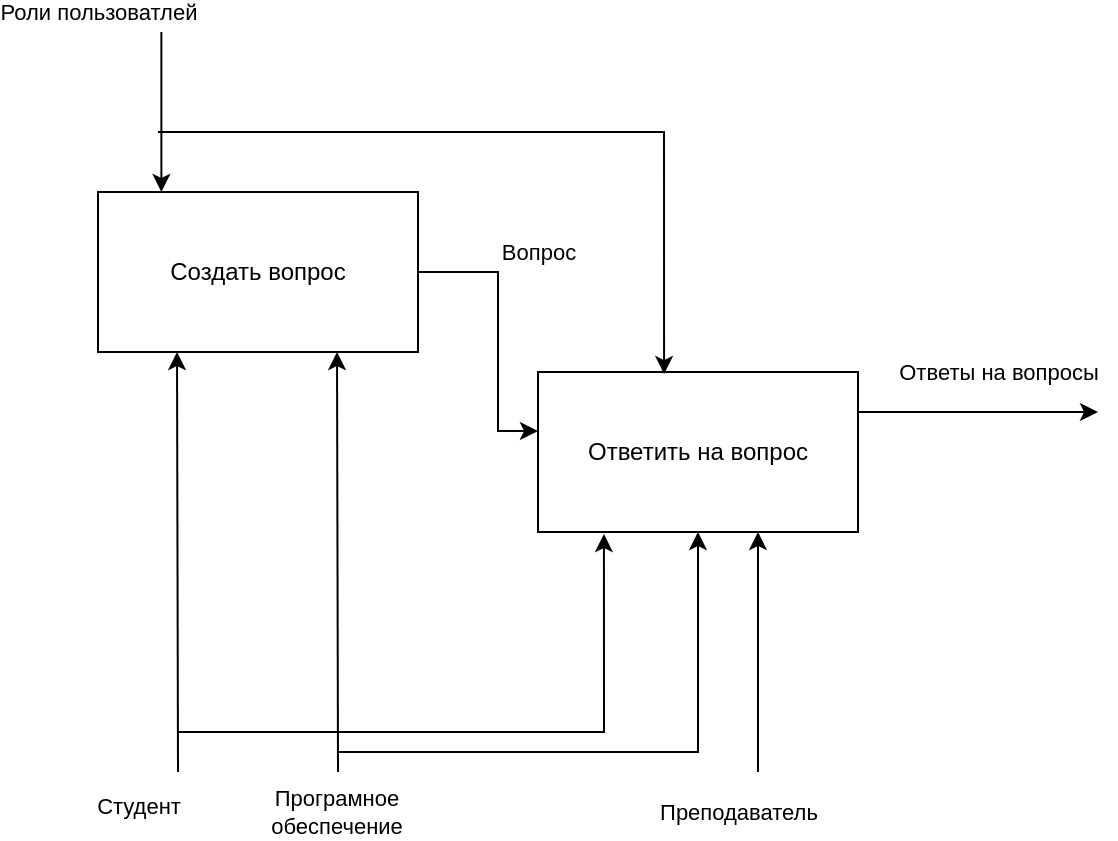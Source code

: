 <mxfile version="18.0.1" type="device"><diagram id="fAHvABZ0EM4rV_V7_U4Q" name="Page-1"><mxGraphModel dx="1102" dy="857" grid="1" gridSize="10" guides="1" tooltips="1" connect="1" arrows="1" fold="1" page="1" pageScale="1" pageWidth="1100" pageHeight="850" math="0" shadow="0"><root><mxCell id="0"/><mxCell id="1" parent="0"/><mxCell id="ST1EAoMBrcfzbudsEvQb-1" value="Ответить на вопрос" style="rounded=0;whiteSpace=wrap;html=1;" parent="1" vertex="1"><mxGeometry x="360" y="360" width="160" height="80" as="geometry"/></mxCell><mxCell id="ST1EAoMBrcfzbudsEvQb-3" value="" style="endArrow=classic;html=1;rounded=0;" parent="1" edge="1"><mxGeometry width="50" height="50" relative="1" as="geometry"><mxPoint x="171.69" y="190" as="sourcePoint"/><mxPoint x="171.69" y="270" as="targetPoint"/><Array as="points"><mxPoint x="170.71" y="190"/></Array></mxGeometry></mxCell><mxCell id="ST1EAoMBrcfzbudsEvQb-4" value="Роли пользоватлей" style="edgeLabel;html=1;align=center;verticalAlign=middle;resizable=0;points=[];" parent="ST1EAoMBrcfzbudsEvQb-3" vertex="1" connectable="0"><mxGeometry x="-0.391" y="1" relative="1" as="geometry"><mxPoint x="-32" y="-34" as="offset"/></mxGeometry></mxCell><mxCell id="ST1EAoMBrcfzbudsEvQb-8" value="" style="endArrow=classic;html=1;rounded=0;entryX=0;entryY=0.5;entryDx=0;entryDy=0;exitX=1;exitY=0.5;exitDx=0;exitDy=0;edgeStyle=orthogonalEdgeStyle;" parent="1" source="mo6A66UwPAiBvvobN3tK-1" edge="1"><mxGeometry width="50" height="50" relative="1" as="geometry"><mxPoint x="220" y="389.5" as="sourcePoint"/><mxPoint x="360" y="389.5" as="targetPoint"/><Array as="points"><mxPoint x="340" y="310"/><mxPoint x="340" y="390"/></Array></mxGeometry></mxCell><mxCell id="ST1EAoMBrcfzbudsEvQb-9" value="Вопрос" style="edgeLabel;html=1;align=center;verticalAlign=middle;resizable=0;points=[];" parent="ST1EAoMBrcfzbudsEvQb-8" vertex="1" connectable="0"><mxGeometry x="-0.829" y="-1" relative="1" as="geometry"><mxPoint x="48" y="-11" as="offset"/></mxGeometry></mxCell><mxCell id="ST1EAoMBrcfzbudsEvQb-10" value="" style="endArrow=classic;html=1;rounded=0;entryX=0.25;entryY=1;entryDx=0;entryDy=0;" parent="1" edge="1"><mxGeometry width="50" height="50" relative="1" as="geometry"><mxPoint x="180" y="560" as="sourcePoint"/><mxPoint x="179.5" y="350" as="targetPoint"/></mxGeometry></mxCell><mxCell id="ST1EAoMBrcfzbudsEvQb-11" value="Студент" style="edgeLabel;html=1;align=center;verticalAlign=middle;resizable=0;points=[];" parent="ST1EAoMBrcfzbudsEvQb-10" vertex="1" connectable="0"><mxGeometry x="-0.32" y="1" relative="1" as="geometry"><mxPoint x="-19" y="88" as="offset"/></mxGeometry></mxCell><mxCell id="ST1EAoMBrcfzbudsEvQb-12" value="Програмное&lt;br&gt;обеспечение" style="endArrow=classic;html=1;rounded=0;entryX=0.75;entryY=1;entryDx=0;entryDy=0;" parent="1" edge="1"><mxGeometry x="-1" y="20" width="50" height="50" relative="1" as="geometry"><mxPoint x="260" y="560" as="sourcePoint"/><mxPoint x="259.5" y="350" as="targetPoint"/><mxPoint x="19" y="20" as="offset"/></mxGeometry></mxCell><mxCell id="ST1EAoMBrcfzbudsEvQb-13" value="" style="endArrow=classic;html=1;rounded=0;edgeStyle=orthogonalEdgeStyle;" parent="1" target="ST1EAoMBrcfzbudsEvQb-1" edge="1"><mxGeometry width="50" height="50" relative="1" as="geometry"><mxPoint x="260" y="550" as="sourcePoint"/><mxPoint x="750" y="350" as="targetPoint"/><Array as="points"><mxPoint x="440" y="550"/></Array></mxGeometry></mxCell><mxCell id="ST1EAoMBrcfzbudsEvQb-14" value="" style="endArrow=classic;html=1;rounded=0;entryX=0.206;entryY=1.013;entryDx=0;entryDy=0;edgeStyle=orthogonalEdgeStyle;entryPerimeter=0;" parent="1" target="ST1EAoMBrcfzbudsEvQb-1" edge="1"><mxGeometry width="50" height="50" relative="1" as="geometry"><mxPoint x="180" y="540" as="sourcePoint"/><mxPoint x="750" y="350" as="targetPoint"/><Array as="points"><mxPoint x="393" y="540"/></Array></mxGeometry></mxCell><mxCell id="ST1EAoMBrcfzbudsEvQb-17" value="Ответы на вопросы" style="endArrow=classic;html=1;rounded=0;exitX=1;exitY=0.5;exitDx=0;exitDy=0;edgeStyle=orthogonalEdgeStyle;" parent="1" source="ST1EAoMBrcfzbudsEvQb-1" edge="1"><mxGeometry x="0.286" y="20" width="50" height="50" relative="1" as="geometry"><mxPoint x="700" y="400" as="sourcePoint"/><mxPoint x="640" y="380" as="targetPoint"/><Array as="points"><mxPoint x="520" y="380"/><mxPoint x="560" y="380"/></Array><mxPoint as="offset"/></mxGeometry></mxCell><mxCell id="mo6A66UwPAiBvvobN3tK-1" value="Создать вопрос" style="rounded=0;whiteSpace=wrap;html=1;" parent="1" vertex="1"><mxGeometry x="140" y="270" width="160" height="80" as="geometry"/></mxCell><mxCell id="mo6A66UwPAiBvvobN3tK-7" value="" style="endArrow=classic;html=1;rounded=0;edgeStyle=orthogonalEdgeStyle;entryX=0.394;entryY=0.013;entryDx=0;entryDy=0;entryPerimeter=0;" parent="1" target="ST1EAoMBrcfzbudsEvQb-1" edge="1"><mxGeometry width="50" height="50" relative="1" as="geometry"><mxPoint x="170" y="240" as="sourcePoint"/><mxPoint x="420" y="220" as="targetPoint"/><Array as="points"><mxPoint x="210" y="240"/><mxPoint x="423" y="240"/></Array></mxGeometry></mxCell><mxCell id="mo6A66UwPAiBvvobN3tK-40" value="Преподаватель" style="endArrow=classic;html=1;rounded=0;entryX=0.75;entryY=1;entryDx=0;entryDy=0;" parent="1" edge="1"><mxGeometry x="-1" y="22" width="50" height="50" relative="1" as="geometry"><mxPoint x="470" y="560" as="sourcePoint"/><mxPoint x="470" y="440" as="targetPoint"/><mxPoint x="12" y="20" as="offset"/></mxGeometry></mxCell></root></mxGraphModel></diagram></mxfile>